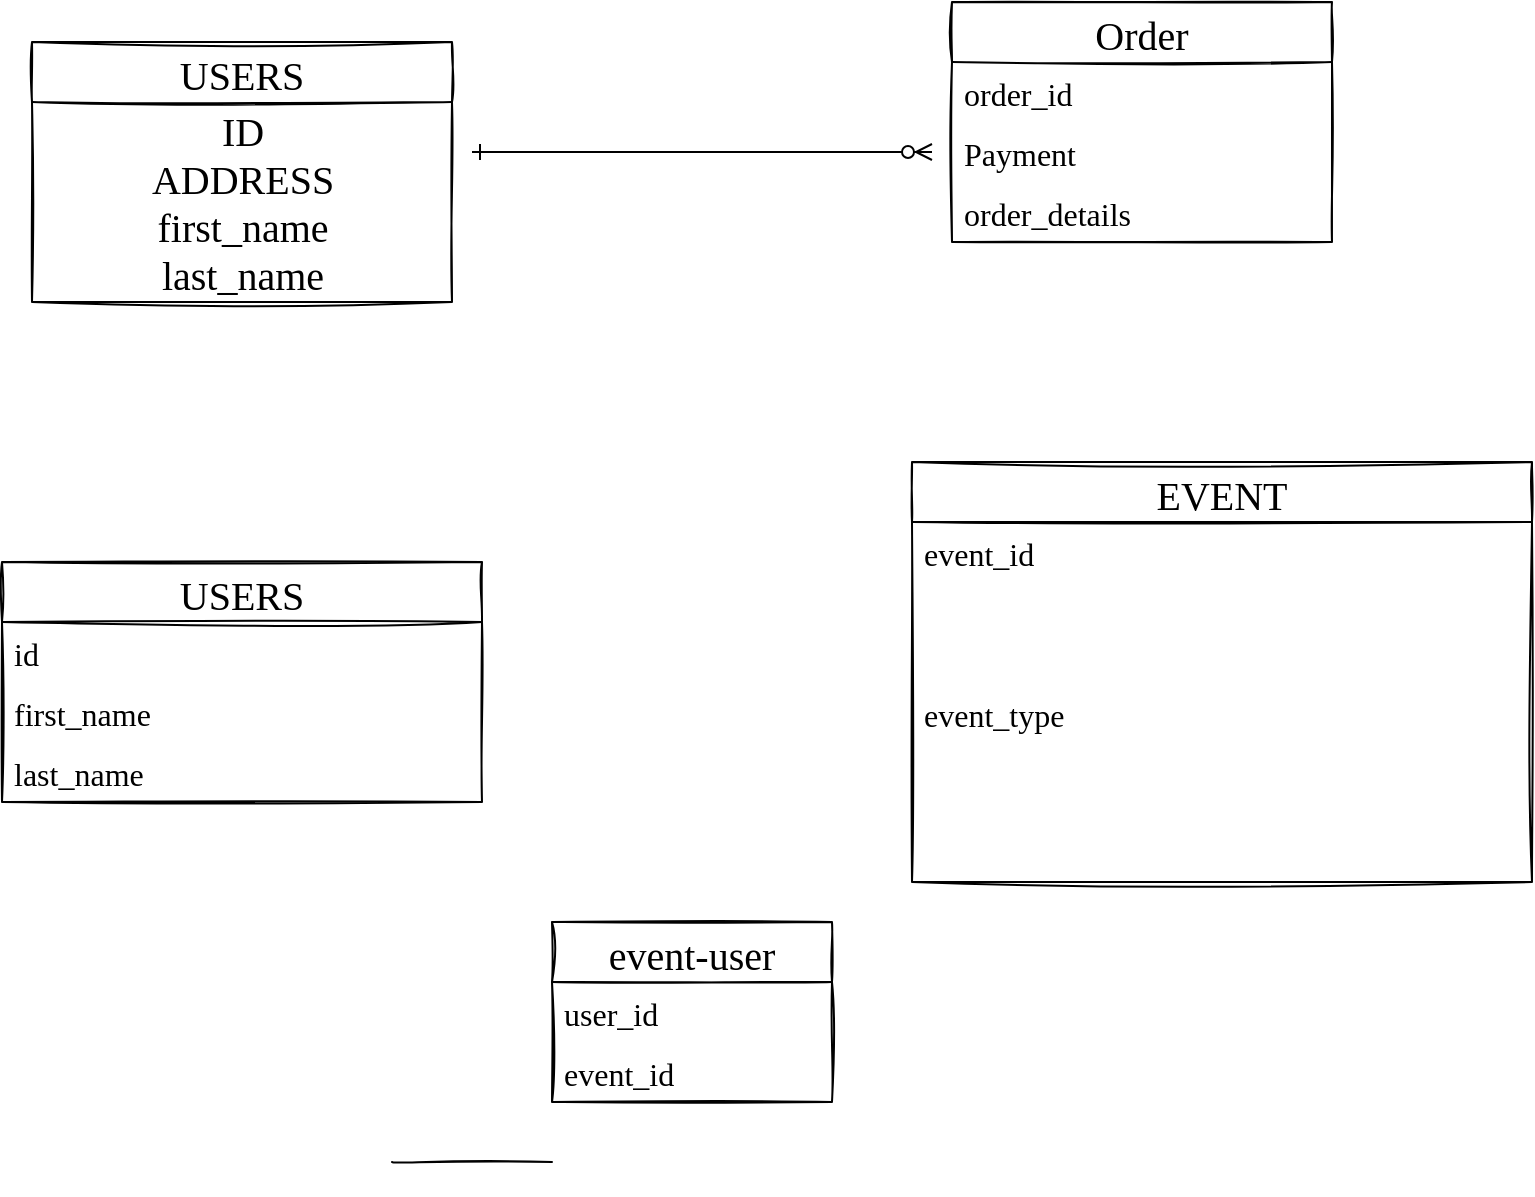 <mxfile version="15.5.0" type="github">
  <diagram id="R2lEEEUBdFMjLlhIrx00" name="Page-1">
    <mxGraphModel dx="1078" dy="932" grid="1" gridSize="10" guides="1" tooltips="1" connect="1" arrows="1" fold="1" page="1" pageScale="1" pageWidth="850" pageHeight="1100" math="0" shadow="0" extFonts="Permanent Marker^https://fonts.googleapis.com/css?family=Permanent+Marker">
      <root>
        <mxCell id="0" />
        <mxCell id="1" parent="0" />
        <mxCell id="C-vyLk0tnHw3VtMMgP7b-1" value="" style="edgeStyle=entityRelationEdgeStyle;endArrow=ERzeroToMany;startArrow=ERone;endFill=1;startFill=0;" parent="1" edge="1">
          <mxGeometry width="100" height="100" relative="1" as="geometry">
            <mxPoint x="250" y="135" as="sourcePoint" />
            <mxPoint x="480" y="135" as="targetPoint" />
          </mxGeometry>
        </mxCell>
        <mxCell id="Ud8sbHC0bhesufr7c6aK-3" value="USERS" style="swimlane;fontStyle=0;childLayout=stackLayout;horizontal=1;startSize=30;horizontalStack=0;resizeParent=1;resizeParentMax=0;resizeLast=0;collapsible=1;marginBottom=0;sketch=1;hachureGap=4;pointerEvents=0;fontFamily=Verdana;fontSize=20;" vertex="1" parent="1">
          <mxGeometry x="30" y="80" width="210" height="130" as="geometry" />
        </mxCell>
        <mxCell id="Ud8sbHC0bhesufr7c6aK-29" value="ID&lt;br&gt;ADDRESS&lt;br&gt;first_name&lt;br&gt;last_name" style="text;html=1;align=center;verticalAlign=middle;resizable=0;points=[];autosize=1;strokeColor=none;fillColor=none;sketch=1;hachureGap=4;pointerEvents=0;fontFamily=Verdana;fontSize=20;" vertex="1" parent="Ud8sbHC0bhesufr7c6aK-3">
          <mxGeometry y="30" width="210" height="100" as="geometry" />
        </mxCell>
        <mxCell id="Ud8sbHC0bhesufr7c6aK-11" value="Order" style="swimlane;fontStyle=0;childLayout=stackLayout;horizontal=1;startSize=30;horizontalStack=0;resizeParent=1;resizeParentMax=0;resizeLast=0;collapsible=1;marginBottom=0;sketch=1;hachureGap=4;pointerEvents=0;fontFamily=Verdana;fontSize=20;" vertex="1" parent="1">
          <mxGeometry x="490" y="60" width="190" height="120" as="geometry" />
        </mxCell>
        <mxCell id="Ud8sbHC0bhesufr7c6aK-12" value="order_id" style="text;strokeColor=none;fillColor=none;align=left;verticalAlign=middle;spacingLeft=4;spacingRight=4;overflow=hidden;points=[[0,0.5],[1,0.5]];portConstraint=eastwest;rotatable=0;fontSize=16;sketch=1;hachureGap=4;pointerEvents=0;fontFamily=Verdana;" vertex="1" parent="Ud8sbHC0bhesufr7c6aK-11">
          <mxGeometry y="30" width="190" height="30" as="geometry" />
        </mxCell>
        <mxCell id="Ud8sbHC0bhesufr7c6aK-13" value="Payment" style="text;strokeColor=none;fillColor=none;align=left;verticalAlign=middle;spacingLeft=4;spacingRight=4;overflow=hidden;points=[[0,0.5],[1,0.5]];portConstraint=eastwest;rotatable=0;fontSize=16;sketch=1;hachureGap=4;pointerEvents=0;fontFamily=Verdana;" vertex="1" parent="Ud8sbHC0bhesufr7c6aK-11">
          <mxGeometry y="60" width="190" height="30" as="geometry" />
        </mxCell>
        <mxCell id="Ud8sbHC0bhesufr7c6aK-14" value="order_details" style="text;strokeColor=none;fillColor=none;align=left;verticalAlign=middle;spacingLeft=4;spacingRight=4;overflow=hidden;points=[[0,0.5],[1,0.5]];portConstraint=eastwest;rotatable=0;fontSize=16;sketch=1;hachureGap=4;pointerEvents=0;fontFamily=Verdana;" vertex="1" parent="Ud8sbHC0bhesufr7c6aK-11">
          <mxGeometry y="90" width="190" height="30" as="geometry" />
        </mxCell>
        <mxCell id="Ud8sbHC0bhesufr7c6aK-15" value="event-user" style="swimlane;fontStyle=0;childLayout=stackLayout;horizontal=1;startSize=30;horizontalStack=0;resizeParent=1;resizeParentMax=0;resizeLast=0;collapsible=1;marginBottom=0;sketch=1;hachureGap=4;pointerEvents=0;fontFamily=Verdana;fontSize=20;" vertex="1" parent="1">
          <mxGeometry x="290" y="520" width="140" height="90" as="geometry" />
        </mxCell>
        <mxCell id="Ud8sbHC0bhesufr7c6aK-16" value="user_id" style="text;strokeColor=none;fillColor=none;align=left;verticalAlign=middle;spacingLeft=4;spacingRight=4;overflow=hidden;points=[[0,0.5],[1,0.5]];portConstraint=eastwest;rotatable=0;fontSize=16;sketch=1;hachureGap=4;pointerEvents=0;fontFamily=Verdana;" vertex="1" parent="Ud8sbHC0bhesufr7c6aK-15">
          <mxGeometry y="30" width="140" height="30" as="geometry" />
        </mxCell>
        <mxCell id="Ud8sbHC0bhesufr7c6aK-17" value="event_id" style="text;strokeColor=none;fillColor=none;align=left;verticalAlign=middle;spacingLeft=4;spacingRight=4;overflow=hidden;points=[[0,0.5],[1,0.5]];portConstraint=eastwest;rotatable=0;fontSize=16;sketch=1;hachureGap=4;pointerEvents=0;fontFamily=Verdana;" vertex="1" parent="Ud8sbHC0bhesufr7c6aK-15">
          <mxGeometry y="60" width="140" height="30" as="geometry" />
        </mxCell>
        <mxCell id="Ud8sbHC0bhesufr7c6aK-19" value="USERS" style="swimlane;fontStyle=0;childLayout=stackLayout;horizontal=1;startSize=30;horizontalStack=0;resizeParent=1;resizeParentMax=0;resizeLast=0;collapsible=1;marginBottom=0;sketch=1;hachureGap=4;pointerEvents=0;fontFamily=Verdana;fontSize=20;" vertex="1" parent="1">
          <mxGeometry x="15" y="340" width="240" height="120" as="geometry" />
        </mxCell>
        <mxCell id="Ud8sbHC0bhesufr7c6aK-20" value="id" style="text;strokeColor=none;fillColor=none;align=left;verticalAlign=middle;spacingLeft=4;spacingRight=4;overflow=hidden;points=[[0,0.5],[1,0.5]];portConstraint=eastwest;rotatable=0;fontSize=16;sketch=1;hachureGap=4;pointerEvents=0;fontFamily=Verdana;" vertex="1" parent="Ud8sbHC0bhesufr7c6aK-19">
          <mxGeometry y="30" width="240" height="30" as="geometry" />
        </mxCell>
        <mxCell id="Ud8sbHC0bhesufr7c6aK-21" value="first_name" style="text;strokeColor=none;fillColor=none;align=left;verticalAlign=middle;spacingLeft=4;spacingRight=4;overflow=hidden;points=[[0,0.5],[1,0.5]];portConstraint=eastwest;rotatable=0;fontSize=16;sketch=1;hachureGap=4;pointerEvents=0;fontFamily=Verdana;" vertex="1" parent="Ud8sbHC0bhesufr7c6aK-19">
          <mxGeometry y="60" width="240" height="30" as="geometry" />
        </mxCell>
        <mxCell id="Ud8sbHC0bhesufr7c6aK-22" value="last_name" style="text;strokeColor=none;fillColor=none;align=left;verticalAlign=middle;spacingLeft=4;spacingRight=4;overflow=hidden;points=[[0,0.5],[1,0.5]];portConstraint=eastwest;rotatable=0;fontSize=16;sketch=1;hachureGap=4;pointerEvents=0;fontFamily=Verdana;" vertex="1" parent="Ud8sbHC0bhesufr7c6aK-19">
          <mxGeometry y="90" width="240" height="30" as="geometry" />
        </mxCell>
        <mxCell id="Ud8sbHC0bhesufr7c6aK-24" value="EVENT" style="swimlane;fontStyle=0;childLayout=stackLayout;horizontal=1;startSize=30;horizontalStack=0;resizeParent=1;resizeParentMax=0;resizeLast=0;collapsible=1;marginBottom=0;sketch=1;hachureGap=4;pointerEvents=0;fontFamily=Verdana;fontSize=20;" vertex="1" parent="1">
          <mxGeometry x="470" y="290" width="310" height="210" as="geometry" />
        </mxCell>
        <mxCell id="Ud8sbHC0bhesufr7c6aK-25" value="event_id" style="text;strokeColor=none;fillColor=none;align=left;verticalAlign=middle;spacingLeft=4;spacingRight=4;overflow=hidden;points=[[0,0.5],[1,0.5]];portConstraint=eastwest;rotatable=0;fontSize=16;sketch=1;hachureGap=4;pointerEvents=0;fontFamily=Verdana;" vertex="1" parent="Ud8sbHC0bhesufr7c6aK-24">
          <mxGeometry y="30" width="310" height="30" as="geometry" />
        </mxCell>
        <mxCell id="Ud8sbHC0bhesufr7c6aK-27" value="event_type&#xa;" style="text;strokeColor=none;fillColor=none;align=left;verticalAlign=middle;spacingLeft=4;spacingRight=4;overflow=hidden;points=[[0,0.5],[1,0.5]];portConstraint=eastwest;rotatable=0;fontSize=16;sketch=1;hachureGap=4;pointerEvents=0;fontFamily=Verdana;" vertex="1" parent="Ud8sbHC0bhesufr7c6aK-24">
          <mxGeometry y="60" width="310" height="150" as="geometry" />
        </mxCell>
        <mxCell id="Ud8sbHC0bhesufr7c6aK-37" style="edgeStyle=none;curved=1;rounded=0;sketch=1;hachureGap=4;orthogonalLoop=1;jettySize=auto;html=1;exitX=1;exitY=1;exitDx=0;exitDy=0;fontFamily=Verdana;fontSize=16;endArrow=open;startSize=14;endSize=14;sourcePerimeterSpacing=8;targetPerimeterSpacing=8;" edge="1" parent="1">
          <mxGeometry relative="1" as="geometry">
            <mxPoint x="520" y="640" as="sourcePoint" />
            <mxPoint x="520.091" y="639.818" as="targetPoint" />
          </mxGeometry>
        </mxCell>
        <mxCell id="Ud8sbHC0bhesufr7c6aK-39" value="" style="endArrow=none;html=1;rounded=0;sketch=1;hachureGap=4;fontFamily=Verdana;fontSize=16;startSize=14;endSize=14;sourcePerimeterSpacing=8;targetPerimeterSpacing=8;edgeStyle=none;curved=1;" edge="1" parent="1">
          <mxGeometry relative="1" as="geometry">
            <mxPoint x="210" y="640" as="sourcePoint" />
            <mxPoint x="290" y="640" as="targetPoint" />
          </mxGeometry>
        </mxCell>
      </root>
    </mxGraphModel>
  </diagram>
</mxfile>
